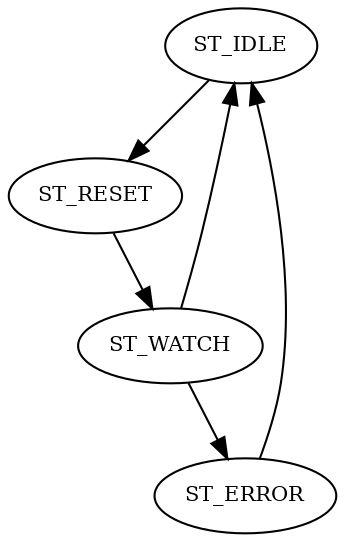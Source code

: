 digraph G {
node [fontsize=10];
ST_IDLE -> ST_RESET;
ST_RESET -> ST_WATCH;
ST_WATCH -> ST_ERROR;
ST_WATCH -> ST_IDLE;
ST_ERROR -> ST_IDLE;
}